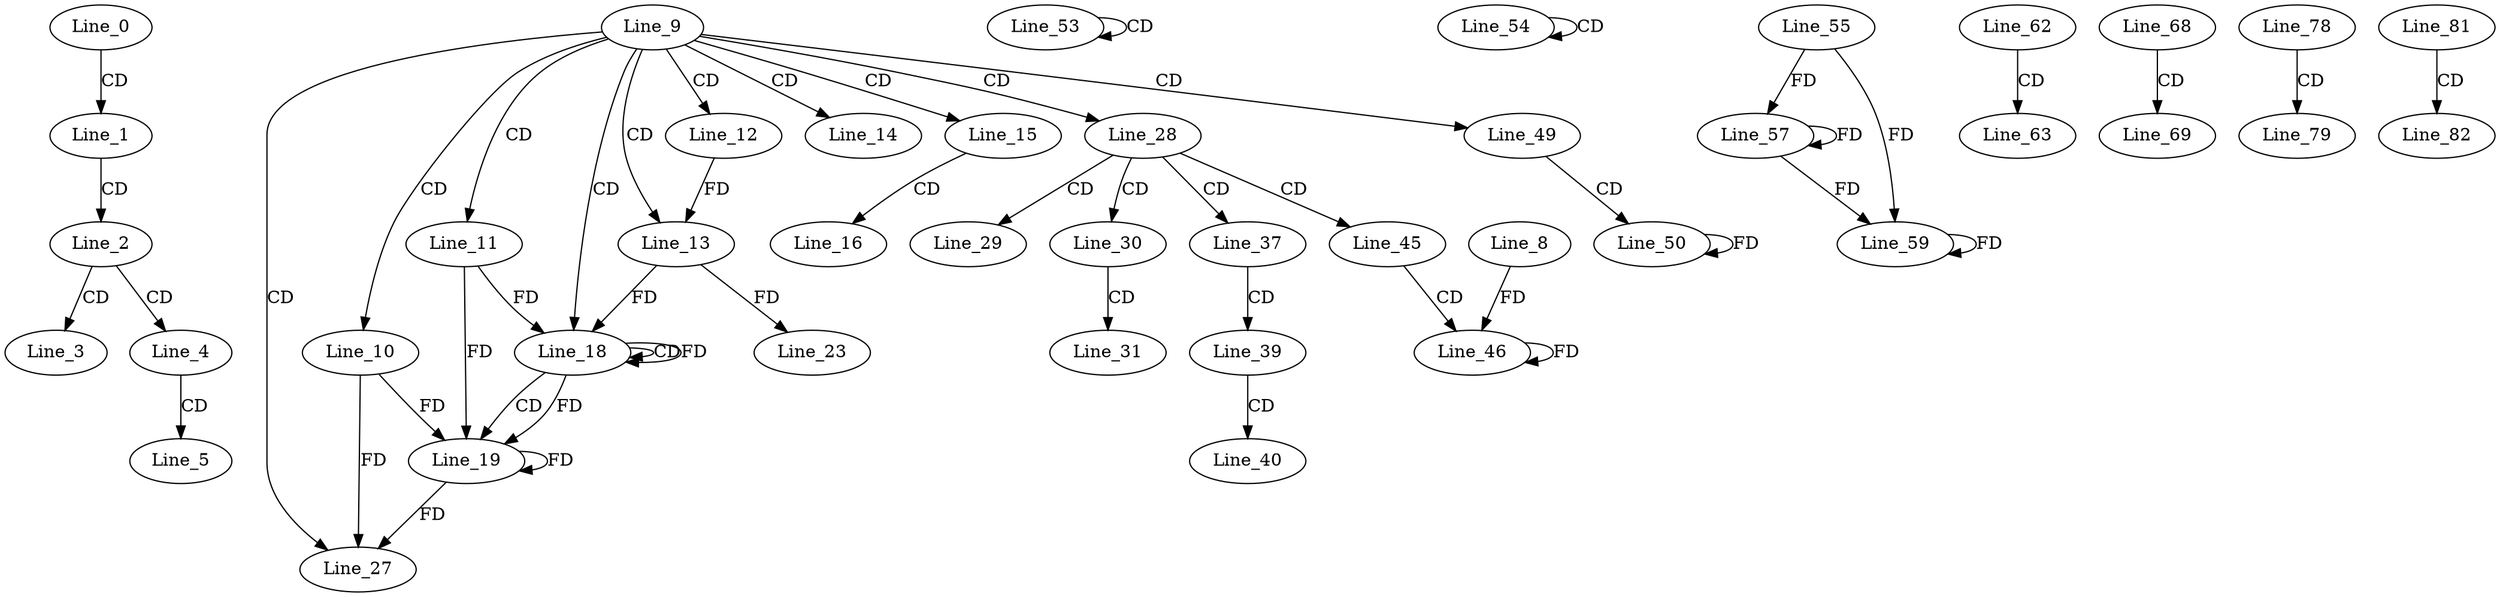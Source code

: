 digraph G {
  Line_0;
  Line_1;
  Line_2;
  Line_3;
  Line_4;
  Line_5;
  Line_9;
  Line_10;
  Line_11;
  Line_12;
  Line_13;
  Line_13;
  Line_14;
  Line_15;
  Line_16;
  Line_18;
  Line_18;
  Line_18;
  Line_19;
  Line_23;
  Line_27;
  Line_28;
  Line_29;
  Line_30;
  Line_31;
  Line_37;
  Line_39;
  Line_40;
  Line_45;
  Line_46;
  Line_8;
  Line_49;
  Line_50;
  Line_53;
  Line_53;
  Line_54;
  Line_54;
  Line_55;
  Line_57;
  Line_57;
  Line_59;
  Line_62;
  Line_63;
  Line_68;
  Line_69;
  Line_78;
  Line_79;
  Line_81;
  Line_82;
  Line_0 -> Line_1 [ label="CD" ];
  Line_1 -> Line_2 [ label="CD" ];
  Line_2 -> Line_3 [ label="CD" ];
  Line_2 -> Line_4 [ label="CD" ];
  Line_4 -> Line_5 [ label="CD" ];
  Line_9 -> Line_10 [ label="CD" ];
  Line_9 -> Line_11 [ label="CD" ];
  Line_9 -> Line_12 [ label="CD" ];
  Line_9 -> Line_13 [ label="CD" ];
  Line_12 -> Line_13 [ label="FD" ];
  Line_9 -> Line_14 [ label="CD" ];
  Line_9 -> Line_15 [ label="CD" ];
  Line_15 -> Line_16 [ label="CD" ];
  Line_9 -> Line_18 [ label="CD" ];
  Line_18 -> Line_18 [ label="CD" ];
  Line_18 -> Line_18 [ label="FD" ];
  Line_11 -> Line_18 [ label="FD" ];
  Line_13 -> Line_18 [ label="FD" ];
  Line_18 -> Line_19 [ label="CD" ];
  Line_19 -> Line_19 [ label="FD" ];
  Line_10 -> Line_19 [ label="FD" ];
  Line_18 -> Line_19 [ label="FD" ];
  Line_11 -> Line_19 [ label="FD" ];
  Line_13 -> Line_23 [ label="FD" ];
  Line_9 -> Line_27 [ label="CD" ];
  Line_19 -> Line_27 [ label="FD" ];
  Line_10 -> Line_27 [ label="FD" ];
  Line_9 -> Line_28 [ label="CD" ];
  Line_28 -> Line_29 [ label="CD" ];
  Line_28 -> Line_30 [ label="CD" ];
  Line_30 -> Line_31 [ label="CD" ];
  Line_28 -> Line_37 [ label="CD" ];
  Line_37 -> Line_39 [ label="CD" ];
  Line_39 -> Line_40 [ label="CD" ];
  Line_28 -> Line_45 [ label="CD" ];
  Line_45 -> Line_46 [ label="CD" ];
  Line_46 -> Line_46 [ label="FD" ];
  Line_8 -> Line_46 [ label="FD" ];
  Line_9 -> Line_49 [ label="CD" ];
  Line_49 -> Line_50 [ label="CD" ];
  Line_50 -> Line_50 [ label="FD" ];
  Line_53 -> Line_53 [ label="CD" ];
  Line_54 -> Line_54 [ label="CD" ];
  Line_55 -> Line_57 [ label="FD" ];
  Line_57 -> Line_57 [ label="FD" ];
  Line_55 -> Line_59 [ label="FD" ];
  Line_57 -> Line_59 [ label="FD" ];
  Line_59 -> Line_59 [ label="FD" ];
  Line_62 -> Line_63 [ label="CD" ];
  Line_68 -> Line_69 [ label="CD" ];
  Line_78 -> Line_79 [ label="CD" ];
  Line_81 -> Line_82 [ label="CD" ];
}
